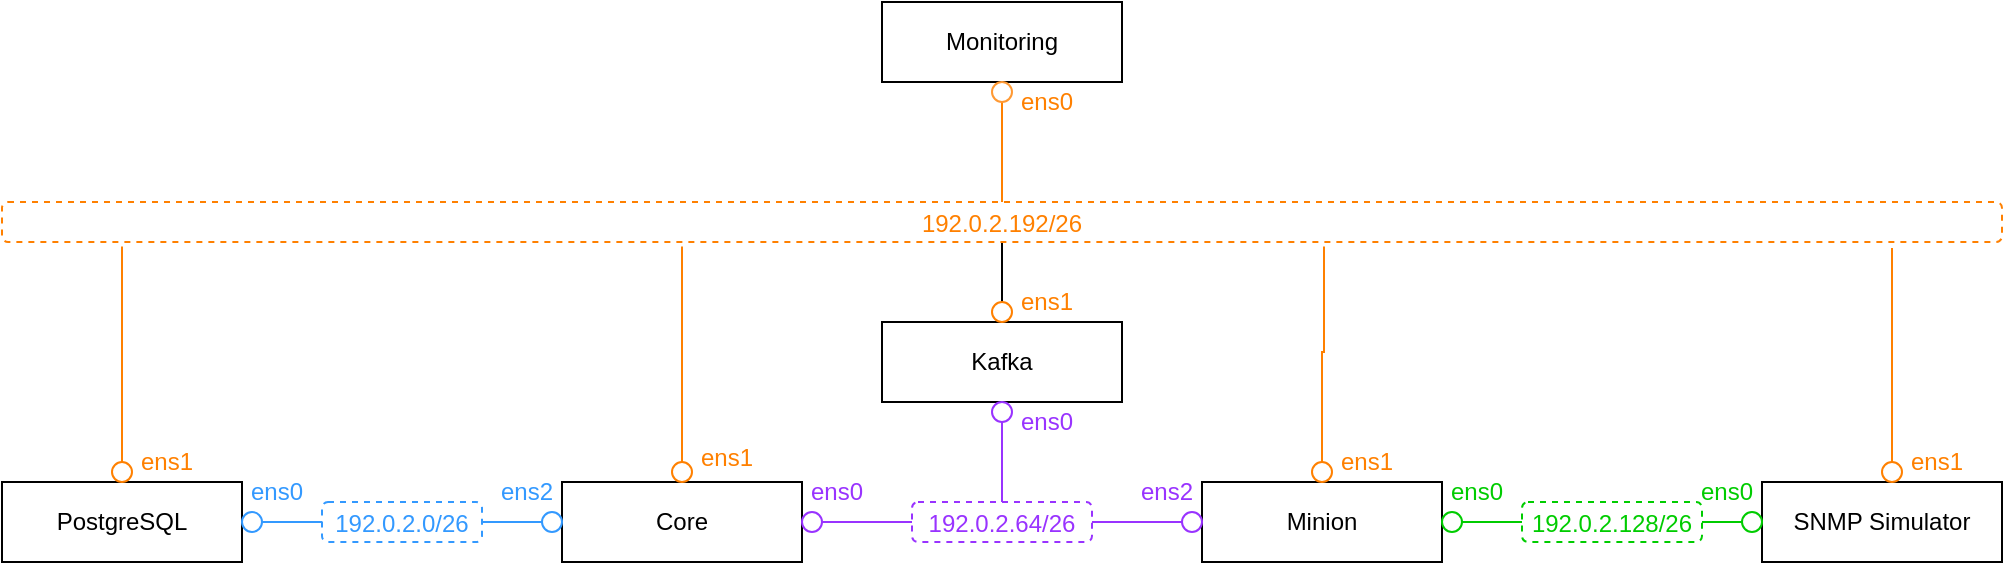 <mxfile version="28.0.5">
  <diagram name="Page-1" id="cNtcohqlxHxmlNOYxjZ1">
    <mxGraphModel dx="1562" dy="1037" grid="1" gridSize="10" guides="1" tooltips="1" connect="1" arrows="1" fold="1" page="1" pageScale="1" pageWidth="827" pageHeight="1169" math="0" shadow="0">
      <root>
        <mxCell id="0" />
        <mxCell id="1" parent="0" />
        <mxCell id="cnHZkcvrGIw_PaM-p7dx-1" value="192.0.2.0/26" style="rounded=1;whiteSpace=wrap;html=1;dashed=1;verticalAlign=bottom;fontColor=light-dark(#3399FF,#007FFF);strokeColor=light-dark(#3399FF,#007FFF);" parent="1" vertex="1">
          <mxGeometry x="200" y="410" width="80" height="20" as="geometry" />
        </mxCell>
        <mxCell id="cnHZkcvrGIw_PaM-p7dx-3" style="edgeStyle=orthogonalEdgeStyle;rounded=0;orthogonalLoop=1;jettySize=auto;html=1;exitX=0.5;exitY=1;exitDx=0;exitDy=0;" parent="1" source="cnHZkcvrGIw_PaM-p7dx-1" target="cnHZkcvrGIw_PaM-p7dx-1" edge="1">
          <mxGeometry relative="1" as="geometry" />
        </mxCell>
        <mxCell id="cnHZkcvrGIw_PaM-p7dx-5" value="PostgreSQL" style="rounded=0;whiteSpace=wrap;html=1;" parent="1" vertex="1">
          <mxGeometry x="40" y="400" width="120" height="40" as="geometry" />
        </mxCell>
        <mxCell id="cnHZkcvrGIw_PaM-p7dx-6" value="Core" style="rounded=0;whiteSpace=wrap;html=1;" parent="1" vertex="1">
          <mxGeometry x="320" y="400" width="120" height="40" as="geometry" />
        </mxCell>
        <mxCell id="8wCnFTAZioRSCYXUCJyw-3" value="" style="edgeStyle=orthogonalEdgeStyle;rounded=0;orthogonalLoop=1;jettySize=auto;html=1;endArrow=none;endFill=0;strokeColor=light-dark(#9933FF,#9933FF);" parent="1" source="cnHZkcvrGIw_PaM-p7dx-7" target="cnHZkcvrGIw_PaM-p7dx-10" edge="1">
          <mxGeometry relative="1" as="geometry" />
        </mxCell>
        <mxCell id="8wCnFTAZioRSCYXUCJyw-14" style="edgeStyle=orthogonalEdgeStyle;rounded=0;orthogonalLoop=1;jettySize=auto;html=1;entryX=0.5;entryY=1;entryDx=0;entryDy=0;endArrow=none;endFill=0;fontColor=#FF8000;" parent="1" source="cnHZkcvrGIw_PaM-p7dx-7" target="8wCnFTAZioRSCYXUCJyw-2" edge="1">
          <mxGeometry relative="1" as="geometry" />
        </mxCell>
        <mxCell id="cnHZkcvrGIw_PaM-p7dx-7" value="Kafka" style="rounded=0;whiteSpace=wrap;html=1;" parent="1" vertex="1">
          <mxGeometry x="480" y="320" width="120" height="40" as="geometry" />
        </mxCell>
        <mxCell id="cnHZkcvrGIw_PaM-p7dx-8" value="Minion" style="rounded=0;whiteSpace=wrap;html=1;" parent="1" vertex="1">
          <mxGeometry x="640" y="400" width="120" height="40" as="geometry" />
        </mxCell>
        <mxCell id="cnHZkcvrGIw_PaM-p7dx-9" value="SNMP Simulator" style="rounded=0;whiteSpace=wrap;html=1;" parent="1" vertex="1">
          <mxGeometry x="920" y="400" width="120" height="40" as="geometry" />
        </mxCell>
        <mxCell id="cnHZkcvrGIw_PaM-p7dx-10" value="192.0.2.64/26" style="rounded=1;whiteSpace=wrap;html=1;dashed=1;verticalAlign=bottom;fontColor=light-dark(#9933FF,#9933FF);strokeColor=light-dark(#9933FF,#9933FF);" parent="1" vertex="1">
          <mxGeometry x="495" y="410" width="90" height="20" as="geometry" />
        </mxCell>
        <mxCell id="cnHZkcvrGIw_PaM-p7dx-25" style="edgeStyle=orthogonalEdgeStyle;rounded=0;orthogonalLoop=1;jettySize=auto;html=1;entryX=0;entryY=0.5;entryDx=0;entryDy=0;endArrow=none;endFill=0;strokeColor=light-dark(#00CC00,#66CC00);" parent="1" source="cnHZkcvrGIw_PaM-p7dx-11" target="cnHZkcvrGIw_PaM-p7dx-23" edge="1">
          <mxGeometry relative="1" as="geometry" />
        </mxCell>
        <mxCell id="cnHZkcvrGIw_PaM-p7dx-11" value="192.0.2.128/26" style="rounded=1;whiteSpace=wrap;html=1;dashed=1;verticalAlign=bottom;fontColor=light-dark(#00CC00,#66CC00);strokeColor=light-dark(#00CC00,#66CC00);" parent="1" vertex="1">
          <mxGeometry x="800" y="410" width="90" height="20" as="geometry" />
        </mxCell>
        <mxCell id="cnHZkcvrGIw_PaM-p7dx-13" style="edgeStyle=orthogonalEdgeStyle;rounded=0;orthogonalLoop=1;jettySize=auto;html=1;entryX=0;entryY=0.5;entryDx=0;entryDy=0;endArrow=none;endFill=0;strokeColor=light-dark(#3399FF,#007FFF);" parent="1" source="cnHZkcvrGIw_PaM-p7dx-12" target="cnHZkcvrGIw_PaM-p7dx-1" edge="1">
          <mxGeometry relative="1" as="geometry" />
        </mxCell>
        <mxCell id="cnHZkcvrGIw_PaM-p7dx-12" value="" style="ellipse;whiteSpace=wrap;html=1;aspect=fixed;strokeColor=light-dark(#3399FF,#007FFF);" parent="1" vertex="1">
          <mxGeometry x="160" y="415" width="10" height="10" as="geometry" />
        </mxCell>
        <mxCell id="cnHZkcvrGIw_PaM-p7dx-15" style="edgeStyle=orthogonalEdgeStyle;rounded=0;orthogonalLoop=1;jettySize=auto;html=1;entryX=1;entryY=0.5;entryDx=0;entryDy=0;endArrow=none;endFill=0;strokeColor=light-dark(#3399FF,#007FFF);" parent="1" source="cnHZkcvrGIw_PaM-p7dx-14" target="cnHZkcvrGIw_PaM-p7dx-1" edge="1">
          <mxGeometry relative="1" as="geometry" />
        </mxCell>
        <mxCell id="cnHZkcvrGIw_PaM-p7dx-14" value="" style="ellipse;whiteSpace=wrap;html=1;aspect=fixed;strokeColor=light-dark(#3399FF,#007FFF);" parent="1" vertex="1">
          <mxGeometry x="310" y="415" width="10" height="10" as="geometry" />
        </mxCell>
        <mxCell id="cnHZkcvrGIw_PaM-p7dx-17" style="edgeStyle=orthogonalEdgeStyle;rounded=0;orthogonalLoop=1;jettySize=auto;html=1;entryX=0;entryY=0.5;entryDx=0;entryDy=0;endArrow=none;endFill=0;strokeColor=light-dark(#9933FF,#9933FF);" parent="1" source="cnHZkcvrGIw_PaM-p7dx-16" target="cnHZkcvrGIw_PaM-p7dx-10" edge="1">
          <mxGeometry relative="1" as="geometry" />
        </mxCell>
        <mxCell id="cnHZkcvrGIw_PaM-p7dx-16" value="" style="ellipse;whiteSpace=wrap;html=1;aspect=fixed;strokeColor=light-dark(#9933FF,#9933FF);" parent="1" vertex="1">
          <mxGeometry x="440" y="415" width="10" height="10" as="geometry" />
        </mxCell>
        <mxCell id="cnHZkcvrGIw_PaM-p7dx-18" value="" style="ellipse;whiteSpace=wrap;html=1;aspect=fixed;strokeColor=light-dark(#9933FF,#9933FF);" parent="1" vertex="1">
          <mxGeometry x="535" y="360" width="10" height="10" as="geometry" />
        </mxCell>
        <mxCell id="cnHZkcvrGIw_PaM-p7dx-20" style="edgeStyle=orthogonalEdgeStyle;rounded=0;orthogonalLoop=1;jettySize=auto;html=1;entryX=1;entryY=0.5;entryDx=0;entryDy=0;endArrow=none;endFill=0;strokeColor=light-dark(#9933FF,#9933FF);" parent="1" source="cnHZkcvrGIw_PaM-p7dx-19" target="cnHZkcvrGIw_PaM-p7dx-10" edge="1">
          <mxGeometry relative="1" as="geometry" />
        </mxCell>
        <mxCell id="cnHZkcvrGIw_PaM-p7dx-19" value="" style="ellipse;whiteSpace=wrap;html=1;aspect=fixed;strokeColor=light-dark(#9933FF,#9933FF);" parent="1" vertex="1">
          <mxGeometry x="630" y="415" width="10" height="10" as="geometry" />
        </mxCell>
        <mxCell id="cnHZkcvrGIw_PaM-p7dx-24" style="edgeStyle=orthogonalEdgeStyle;rounded=0;orthogonalLoop=1;jettySize=auto;html=1;entryX=0;entryY=0.5;entryDx=0;entryDy=0;endArrow=none;endFill=0;strokeColor=light-dark(#00CC00,#66CC00);" parent="1" source="cnHZkcvrGIw_PaM-p7dx-22" target="cnHZkcvrGIw_PaM-p7dx-11" edge="1">
          <mxGeometry relative="1" as="geometry" />
        </mxCell>
        <mxCell id="cnHZkcvrGIw_PaM-p7dx-22" value="" style="ellipse;whiteSpace=wrap;html=1;aspect=fixed;strokeColor=light-dark(#00CC00,#66CC00);" parent="1" vertex="1">
          <mxGeometry x="760" y="415" width="10" height="10" as="geometry" />
        </mxCell>
        <mxCell id="cnHZkcvrGIw_PaM-p7dx-23" value="" style="ellipse;whiteSpace=wrap;html=1;aspect=fixed;strokeColor=light-dark(#00CC00,#66CC00);" parent="1" vertex="1">
          <mxGeometry x="910" y="415" width="10" height="10" as="geometry" />
        </mxCell>
        <mxCell id="8wCnFTAZioRSCYXUCJyw-2" value="192.0.2.192/26" style="rounded=1;whiteSpace=wrap;html=1;dashed=1;verticalAlign=bottom;fontColor=light-dark(#FF8000,#FF9933);strokeColor=#FF8000;" parent="1" vertex="1">
          <mxGeometry x="40" y="260" width="1000" height="20" as="geometry" />
        </mxCell>
        <mxCell id="8wCnFTAZioRSCYXUCJyw-4" value="" style="ellipse;whiteSpace=wrap;html=1;aspect=fixed;strokeColor=#FF8000;" parent="1" vertex="1">
          <mxGeometry x="535" y="310" width="10" height="10" as="geometry" />
        </mxCell>
        <mxCell id="8wCnFTAZioRSCYXUCJyw-5" value="" style="ellipse;whiteSpace=wrap;html=1;aspect=fixed;fontColor=#FF9933;strokeColor=#FF8000;" parent="1" vertex="1">
          <mxGeometry x="375" y="390" width="10" height="10" as="geometry" />
        </mxCell>
        <mxCell id="8wCnFTAZioRSCYXUCJyw-6" value="" style="ellipse;whiteSpace=wrap;html=1;aspect=fixed;fontColor=#FF9933;strokeColor=#FF8000;" parent="1" vertex="1">
          <mxGeometry x="95" y="390" width="10" height="10" as="geometry" />
        </mxCell>
        <mxCell id="8wCnFTAZioRSCYXUCJyw-7" value="" style="ellipse;whiteSpace=wrap;html=1;aspect=fixed;fontColor=#FF9933;strokeColor=#FF8000;" parent="1" vertex="1">
          <mxGeometry x="695" y="390" width="10" height="10" as="geometry" />
        </mxCell>
        <mxCell id="8wCnFTAZioRSCYXUCJyw-8" value="" style="ellipse;whiteSpace=wrap;html=1;aspect=fixed;fontColor=#FF9933;strokeColor=#FF8000;" parent="1" vertex="1">
          <mxGeometry x="980" y="390" width="10" height="10" as="geometry" />
        </mxCell>
        <mxCell id="8wCnFTAZioRSCYXUCJyw-9" style="edgeStyle=orthogonalEdgeStyle;rounded=0;orthogonalLoop=1;jettySize=auto;html=1;entryX=0.06;entryY=1.114;entryDx=0;entryDy=0;entryPerimeter=0;endArrow=none;endFill=0;strokeColor=#FF8000;" parent="1" source="8wCnFTAZioRSCYXUCJyw-6" target="8wCnFTAZioRSCYXUCJyw-2" edge="1">
          <mxGeometry relative="1" as="geometry" />
        </mxCell>
        <mxCell id="8wCnFTAZioRSCYXUCJyw-10" style="edgeStyle=orthogonalEdgeStyle;rounded=0;orthogonalLoop=1;jettySize=auto;html=1;entryX=0.34;entryY=1.114;entryDx=0;entryDy=0;entryPerimeter=0;endArrow=none;endFill=0;strokeColor=#FF8000;" parent="1" source="8wCnFTAZioRSCYXUCJyw-5" target="8wCnFTAZioRSCYXUCJyw-2" edge="1">
          <mxGeometry relative="1" as="geometry" />
        </mxCell>
        <mxCell id="8wCnFTAZioRSCYXUCJyw-11" style="edgeStyle=orthogonalEdgeStyle;rounded=0;orthogonalLoop=1;jettySize=auto;html=1;entryX=0.661;entryY=1.114;entryDx=0;entryDy=0;entryPerimeter=0;endArrow=none;endFill=0;strokeColor=#FF8000;" parent="1" source="8wCnFTAZioRSCYXUCJyw-7" target="8wCnFTAZioRSCYXUCJyw-2" edge="1">
          <mxGeometry relative="1" as="geometry" />
        </mxCell>
        <mxCell id="8wCnFTAZioRSCYXUCJyw-12" style="edgeStyle=orthogonalEdgeStyle;rounded=0;orthogonalLoop=1;jettySize=auto;html=1;entryX=0.945;entryY=1.148;entryDx=0;entryDy=0;entryPerimeter=0;endArrow=none;endFill=0;strokeColor=#FF8000;" parent="1" source="8wCnFTAZioRSCYXUCJyw-8" target="8wCnFTAZioRSCYXUCJyw-2" edge="1">
          <mxGeometry relative="1" as="geometry" />
        </mxCell>
        <mxCell id="8wCnFTAZioRSCYXUCJyw-15" value="Monitoring" style="rounded=0;whiteSpace=wrap;html=1;" parent="1" vertex="1">
          <mxGeometry x="480" y="160" width="120" height="40" as="geometry" />
        </mxCell>
        <mxCell id="8wCnFTAZioRSCYXUCJyw-17" style="edgeStyle=orthogonalEdgeStyle;rounded=0;orthogonalLoop=1;jettySize=auto;html=1;entryX=0.5;entryY=0;entryDx=0;entryDy=0;endArrow=none;endFill=0;strokeColor=#FF8000;" parent="1" source="8wCnFTAZioRSCYXUCJyw-16" target="8wCnFTAZioRSCYXUCJyw-2" edge="1">
          <mxGeometry relative="1" as="geometry">
            <Array as="points">
              <mxPoint x="540" y="230" />
              <mxPoint x="540" y="230" />
            </Array>
          </mxGeometry>
        </mxCell>
        <mxCell id="8wCnFTAZioRSCYXUCJyw-16" value="" style="ellipse;whiteSpace=wrap;html=1;aspect=fixed;strokeColor=#FF9933;" parent="1" vertex="1">
          <mxGeometry x="535" y="200" width="10" height="10" as="geometry" />
        </mxCell>
        <mxCell id="8wCnFTAZioRSCYXUCJyw-19" value="ens0" style="text;html=1;align=center;verticalAlign=middle;whiteSpace=wrap;rounded=0;fontColor=light-dark(#3399FF,#007FFF);" parent="1" vertex="1">
          <mxGeometry x="160" y="395" width="35" height="20" as="geometry" />
        </mxCell>
        <mxCell id="8wCnFTAZioRSCYXUCJyw-20" value="ens1" style="text;html=1;align=center;verticalAlign=middle;whiteSpace=wrap;rounded=0;fontColor=light-dark(#FF8000,#FF9933);strokeColor=none;" parent="1" vertex="1">
          <mxGeometry x="105" y="380" width="35" height="20" as="geometry" />
        </mxCell>
        <mxCell id="8wCnFTAZioRSCYXUCJyw-22" value="ens0" style="text;html=1;align=center;verticalAlign=middle;whiteSpace=wrap;rounded=0;fontColor=light-dark(#9933FF,#9933FF);" parent="1" vertex="1">
          <mxGeometry x="440" y="395" width="35" height="20" as="geometry" />
        </mxCell>
        <mxCell id="8wCnFTAZioRSCYXUCJyw-23" value="ens1" style="text;html=1;align=center;verticalAlign=middle;whiteSpace=wrap;rounded=0;fontColor=light-dark(#FF8000,#FF9933);" parent="1" vertex="1">
          <mxGeometry x="385" y="375" width="35" height="25" as="geometry" />
        </mxCell>
        <mxCell id="8wCnFTAZioRSCYXUCJyw-24" value="ens2" style="text;html=1;align=center;verticalAlign=middle;whiteSpace=wrap;rounded=0;fontColor=light-dark(#3399FF,#007FFF);" parent="1" vertex="1">
          <mxGeometry x="285" y="395" width="35" height="20" as="geometry" />
        </mxCell>
        <mxCell id="8wCnFTAZioRSCYXUCJyw-25" value="ens0" style="text;html=1;align=center;verticalAlign=middle;whiteSpace=wrap;rounded=0;fontColor=light-dark(#9933FF,#9933FF);" parent="1" vertex="1">
          <mxGeometry x="545" y="360" width="35" height="20" as="geometry" />
        </mxCell>
        <mxCell id="8wCnFTAZioRSCYXUCJyw-26" value="ens1" style="text;html=1;align=center;verticalAlign=middle;whiteSpace=wrap;rounded=0;fontColor=#FF8000;" parent="1" vertex="1">
          <mxGeometry x="545" y="300" width="35" height="20" as="geometry" />
        </mxCell>
        <mxCell id="8wCnFTAZioRSCYXUCJyw-27" value="ens0" style="text;html=1;align=center;verticalAlign=middle;whiteSpace=wrap;rounded=0;fontColor=light-dark(#00CC00,#66CC00);" parent="1" vertex="1">
          <mxGeometry x="760" y="395" width="35" height="20" as="geometry" />
        </mxCell>
        <mxCell id="8wCnFTAZioRSCYXUCJyw-28" value="ens1" style="text;html=1;align=center;verticalAlign=middle;whiteSpace=wrap;rounded=0;fontColor=light-dark(#FF8000,#FF9933);" parent="1" vertex="1">
          <mxGeometry x="705" y="380" width="35" height="20" as="geometry" />
        </mxCell>
        <mxCell id="8wCnFTAZioRSCYXUCJyw-29" value="ens2" style="text;html=1;align=center;verticalAlign=middle;whiteSpace=wrap;rounded=0;fontColor=light-dark(#9933FF,#9933FF);" parent="1" vertex="1">
          <mxGeometry x="605" y="395" width="35" height="20" as="geometry" />
        </mxCell>
        <mxCell id="8wCnFTAZioRSCYXUCJyw-30" value="ens0" style="text;html=1;align=center;verticalAlign=middle;whiteSpace=wrap;rounded=0;fontColor=light-dark(#00CC00,#66CC00);" parent="1" vertex="1">
          <mxGeometry x="885" y="395" width="35" height="20" as="geometry" />
        </mxCell>
        <mxCell id="8wCnFTAZioRSCYXUCJyw-31" value="ens1" style="text;html=1;align=center;verticalAlign=middle;whiteSpace=wrap;rounded=0;fontColor=light-dark(#FF8000,#FF9933);" parent="1" vertex="1">
          <mxGeometry x="990" y="380" width="35" height="20" as="geometry" />
        </mxCell>
        <mxCell id="8wCnFTAZioRSCYXUCJyw-32" value="ens0" style="text;html=1;align=center;verticalAlign=middle;whiteSpace=wrap;rounded=0;fontColor=light-dark(#FF8000,#FF9933);" parent="1" vertex="1">
          <mxGeometry x="545" y="200" width="35" height="20" as="geometry" />
        </mxCell>
      </root>
    </mxGraphModel>
  </diagram>
</mxfile>
